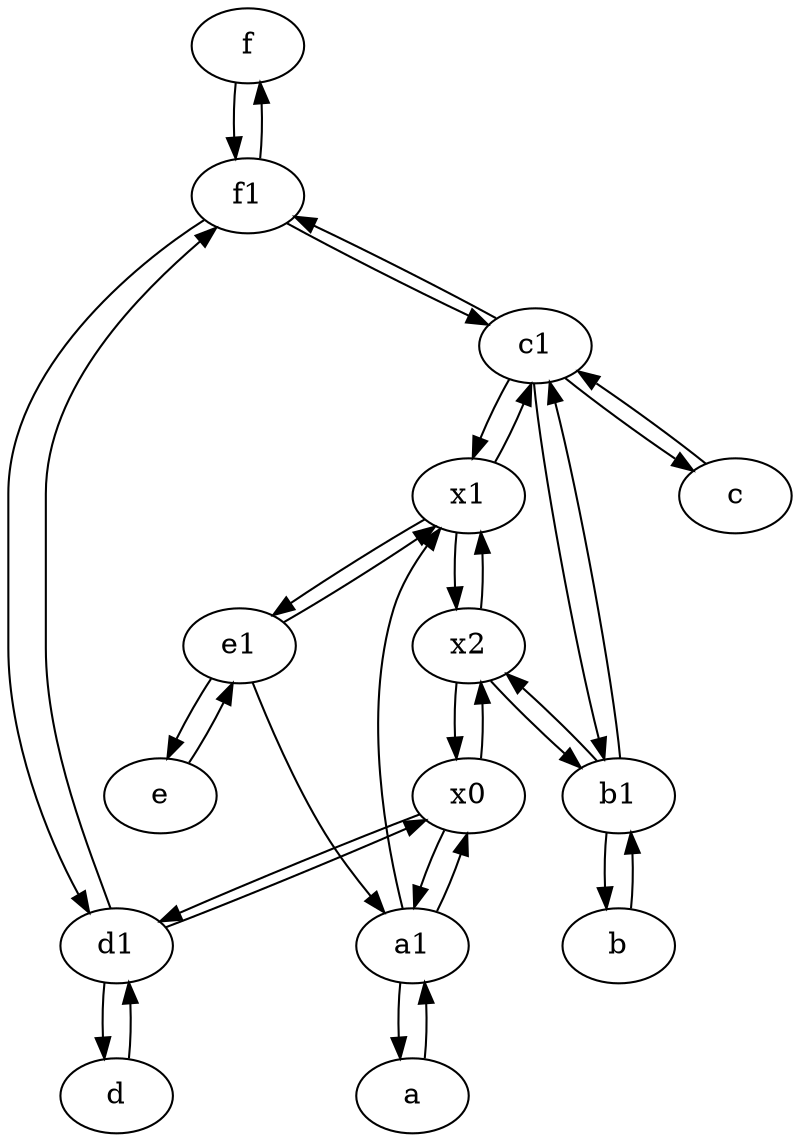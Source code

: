 digraph  {
	f [pos="15,45!"];
	a1 [pos="40,15!"];
	x2;
	e [pos="30,50!"];
	d1 [pos="25,30!"];
	x0;
	e1 [pos="25,45!"];
	c [pos="20,10!"];
	a [pos="40,10!"];
	d [pos="20,30!"];
	x1;
	b1 [pos="45,20!"];
	c1 [pos="30,15!"];
	f1;
	b [pos="50,20!"];
	d1 -> x0;
	f1 -> c1;
	x2 -> x0;
	e1 -> x1;
	f1 -> d1;
	d1 -> f1;
	a -> a1;
	c1 -> c;
	a1 -> x1;
	b1 -> b;
	x0 -> a1;
	x1 -> x2;
	e -> e1;
	x1 -> c1;
	x2 -> x1;
	d1 -> d;
	x0 -> d1;
	b1 -> x2;
	f1 -> f;
	c1 -> b1;
	x1 -> e1;
	x0 -> x2;
	d -> d1;
	b1 -> c1;
	x2 -> b1;
	b -> b1;
	c -> c1;
	e1 -> e;
	c1 -> f1;
	e1 -> a1;
	c1 -> x1;
	a1 -> x0;
	a1 -> a;
	f -> f1;

	}